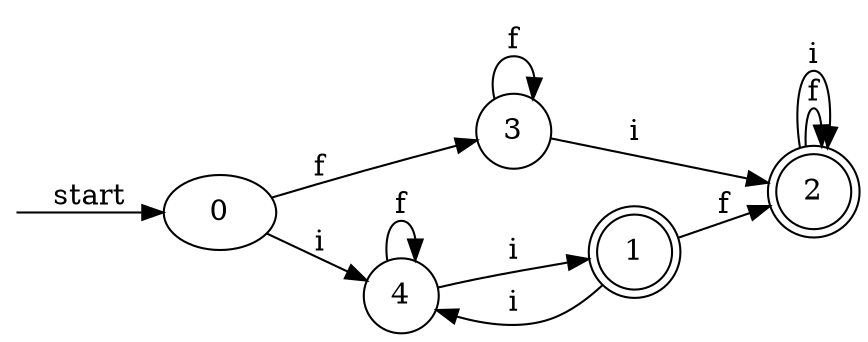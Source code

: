 digraph dfa {
    rankdir = LR;
    __start [style = invis, shape = point];
    __start -> "0" [ label = "start" ];
    node [shape = doublecircle]; "1" "2"
    node [shape = circle];
    "0" -> "3" [ label = "f" ];
    "0" -> "4" [ label = "i" ];
    "3" -> "3" [ label = "f" ];
    "3" -> "2" [ label = "i" ];
    "4" -> "4" [ label = "f" ];
    "4" -> "1" [ label = "i" ];
    "1" -> "2" [ label = "f" ];
    "1" -> "4" [ label = "i" ];
    "2" -> "2" [ label = "f" ];
    "2" -> "2" [ label = "i" ];
}
